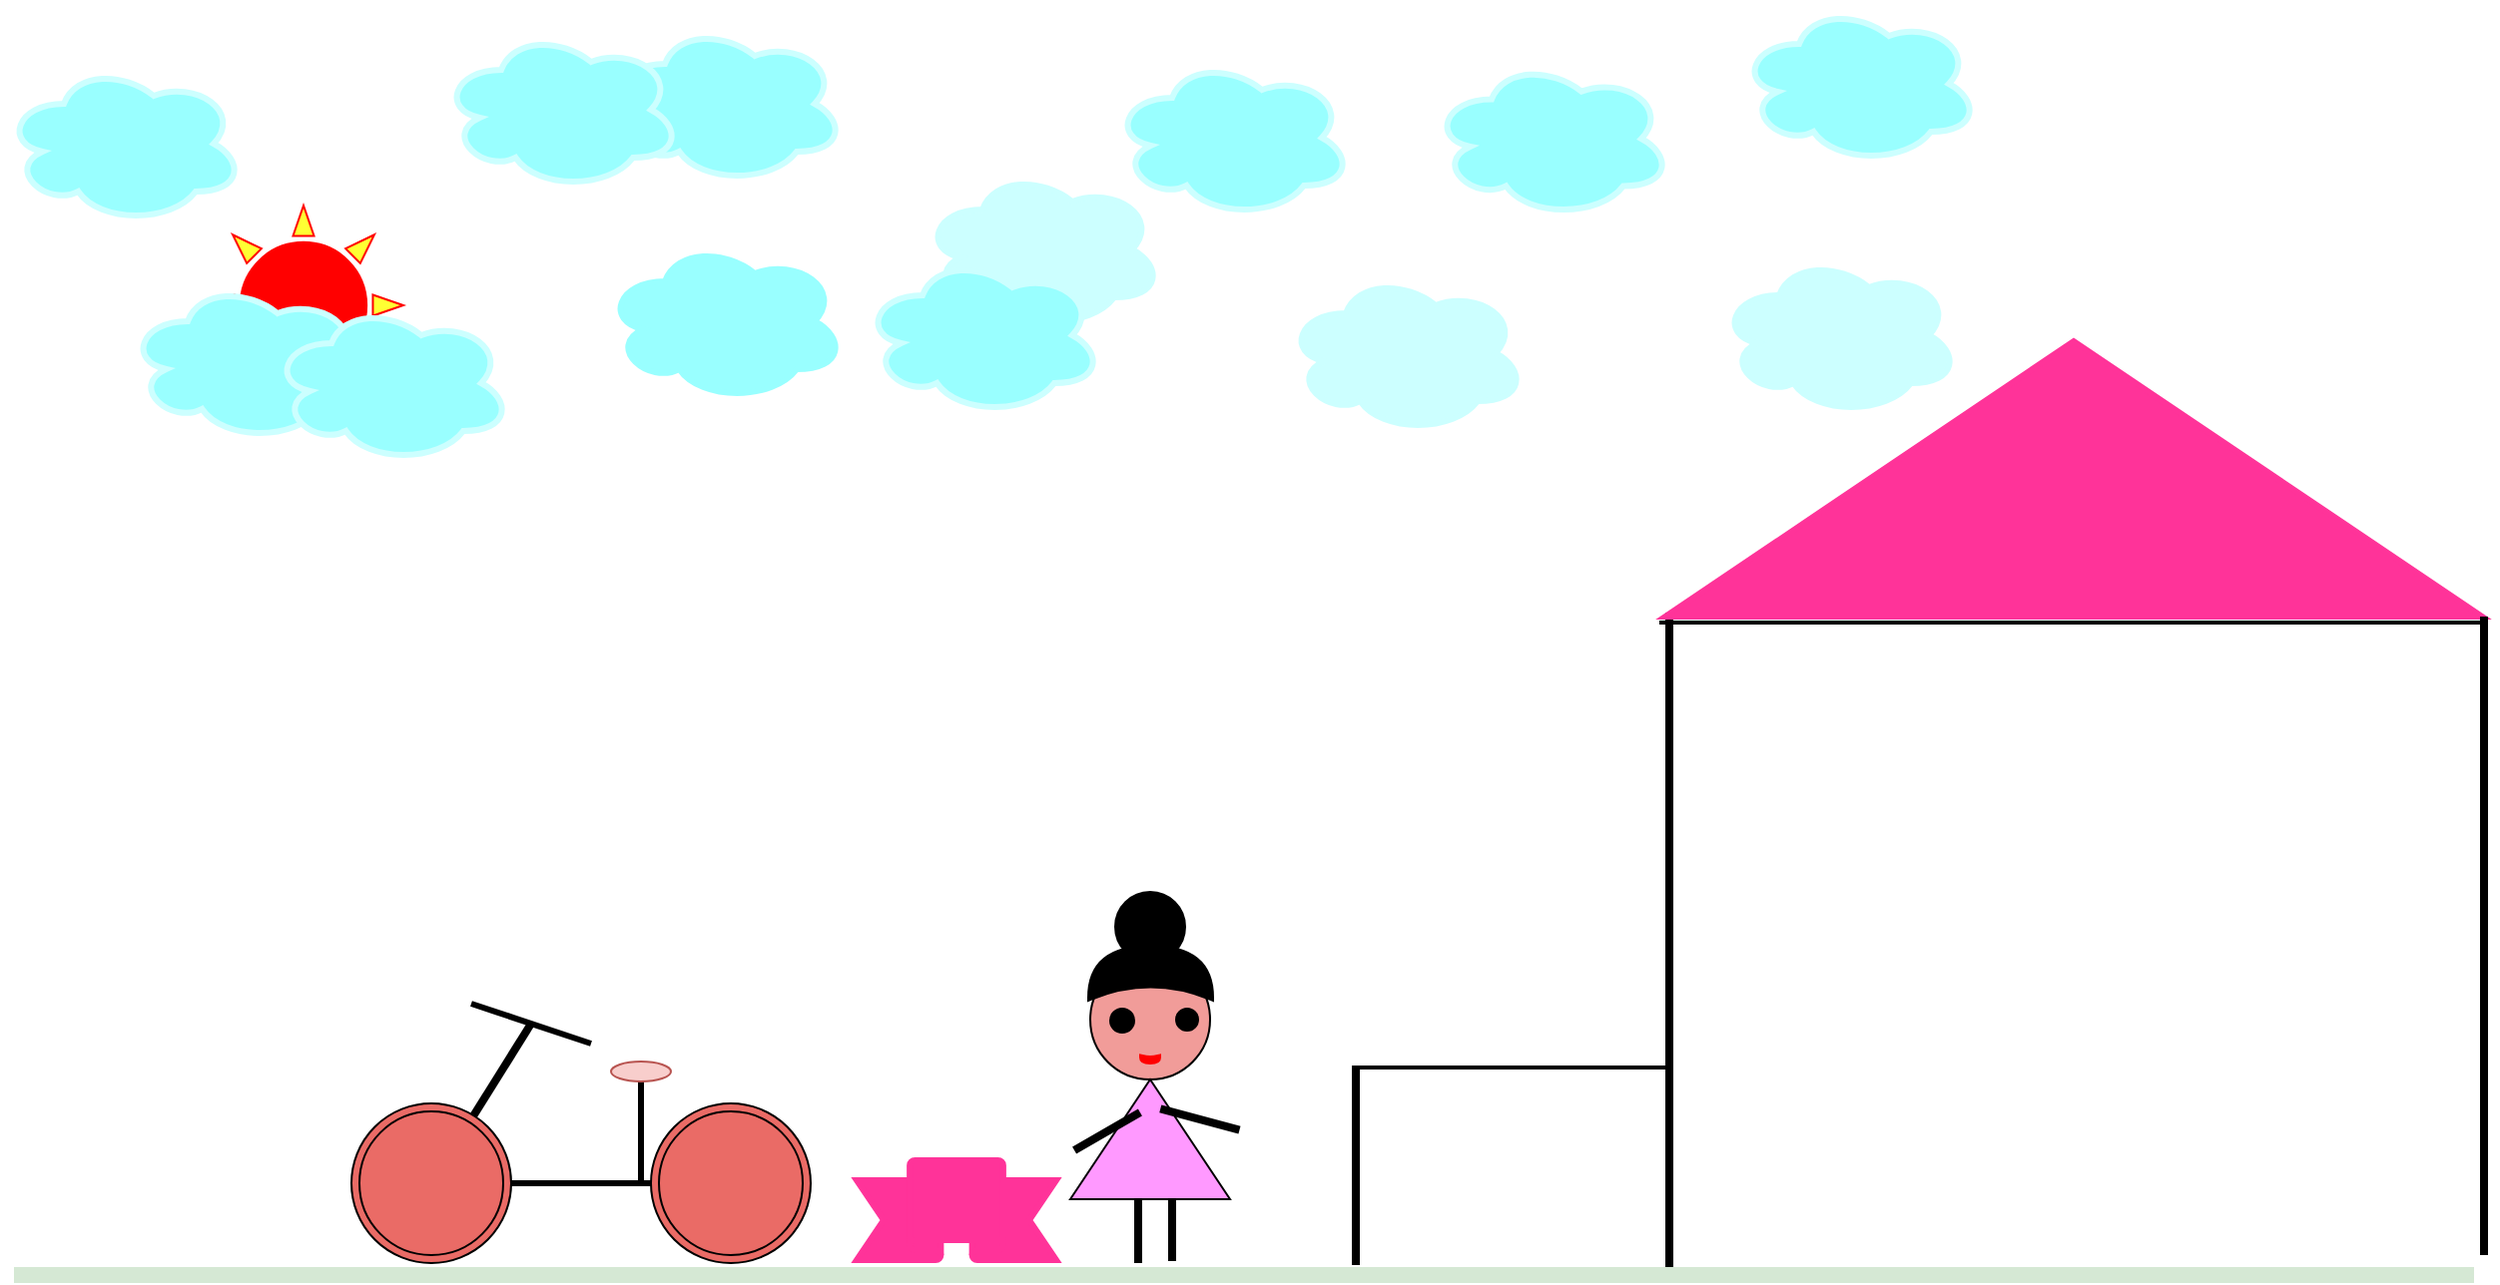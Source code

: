 <mxfile version="13.0.7" type="github">
  <diagram id="NosDYZGx0tOOkVOpdiHA" name="第 1 页">
    <mxGraphModel dx="1252" dy="648" grid="0" gridSize="10" guides="1" tooltips="1" connect="1" arrows="1" fold="1" page="1" pageScale="1" pageWidth="3300" pageHeight="4681" math="0" shadow="0">
      <root>
        <mxCell id="0" />
        <mxCell id="1" parent="0" />
        <mxCell id="8jgGspiN5IrL_x7xJObK-3" value="" style="verticalLabelPosition=bottom;verticalAlign=top;html=1;shape=mxgraph.basic.sun;strokeColor=#FF0000;fillColor=#FFFF33;" vertex="1" parent="1">
          <mxGeometry x="106" y="112" width="100" height="100" as="geometry" />
        </mxCell>
        <mxCell id="8jgGspiN5IrL_x7xJObK-8" value="" style="ellipse;shape=doubleEllipse;whiteSpace=wrap;html=1;aspect=fixed;fillColor=#EA6B66;" vertex="1" parent="1">
          <mxGeometry x="180" y="562" width="80" height="80" as="geometry" />
        </mxCell>
        <mxCell id="8jgGspiN5IrL_x7xJObK-9" value="" style="ellipse;shape=doubleEllipse;whiteSpace=wrap;html=1;aspect=fixed;fillColor=#EA6B66;" vertex="1" parent="1">
          <mxGeometry x="330" y="562" width="80" height="80" as="geometry" />
        </mxCell>
        <mxCell id="8jgGspiN5IrL_x7xJObK-10" value="" style="ellipse;whiteSpace=wrap;html=1;aspect=fixed;fillColor=#F19C99;" vertex="1" parent="1">
          <mxGeometry x="550" y="490" width="60" height="60" as="geometry" />
        </mxCell>
        <mxCell id="8jgGspiN5IrL_x7xJObK-11" value="" style="triangle;whiteSpace=wrap;html=1;direction=north;fillColor=#FF99FF;" vertex="1" parent="1">
          <mxGeometry x="540" y="550" width="80" height="60" as="geometry" />
        </mxCell>
        <mxCell id="8jgGspiN5IrL_x7xJObK-42" value="" style="line;strokeWidth=3;html=1;" vertex="1" parent="1">
          <mxGeometry x="260" y="597" width="70" height="10" as="geometry" />
        </mxCell>
        <mxCell id="8jgGspiN5IrL_x7xJObK-45" value="" style="endArrow=none;html=1;strokeWidth=4;" edge="1" parent="1" source="8jgGspiN5IrL_x7xJObK-8">
          <mxGeometry width="50" height="50" relative="1" as="geometry">
            <mxPoint x="290" y="522" as="sourcePoint" />
            <mxPoint x="270" y="522" as="targetPoint" />
          </mxGeometry>
        </mxCell>
        <mxCell id="8jgGspiN5IrL_x7xJObK-46" value="" style="endArrow=none;html=1;strokeWidth=3;" edge="1" parent="1">
          <mxGeometry width="50" height="50" relative="1" as="geometry">
            <mxPoint x="240" y="512" as="sourcePoint" />
            <mxPoint x="300" y="532" as="targetPoint" />
          </mxGeometry>
        </mxCell>
        <mxCell id="8jgGspiN5IrL_x7xJObK-47" value="" style="line;strokeWidth=3;direction=south;html=1;" vertex="1" parent="1">
          <mxGeometry x="320" y="551" width="10" height="50" as="geometry" />
        </mxCell>
        <mxCell id="8jgGspiN5IrL_x7xJObK-50" value="" style="ellipse;whiteSpace=wrap;html=1;fillColor=#f8cecc;strokeColor=#b85450;" vertex="1" parent="1">
          <mxGeometry x="310" y="541" width="30" height="10" as="geometry" />
        </mxCell>
        <mxCell id="8jgGspiN5IrL_x7xJObK-52" value="" style="ellipse;whiteSpace=wrap;html=1;aspect=fixed;strokeColor=#FF0000;strokeWidth=3;fillColor=#FF0000;" vertex="1" parent="1">
          <mxGeometry x="126" y="132" width="60" height="60" as="geometry" />
        </mxCell>
        <mxCell id="8jgGspiN5IrL_x7xJObK-55" value="" style="ellipse;whiteSpace=wrap;html=1;aspect=fixed;strokeColor=#000000;strokeWidth=3;fillColor=#000000;" vertex="1" parent="1">
          <mxGeometry x="563.5" y="457" width="33" height="33" as="geometry" />
        </mxCell>
        <mxCell id="8jgGspiN5IrL_x7xJObK-61" value="" style="shape=xor;whiteSpace=wrap;html=1;strokeColor=#000000;strokeWidth=3;fillColor=#000000;direction=north;" vertex="1" parent="1">
          <mxGeometry x="550" y="484" width="60.5" height="25" as="geometry" />
        </mxCell>
        <mxCell id="8jgGspiN5IrL_x7xJObK-66" value="" style="ellipse;shape=cloud;whiteSpace=wrap;html=1;strokeColor=#CCFFFF;strokeWidth=3;fillColor=#CCFFFF;" vertex="1" parent="1">
          <mxGeometry x="648" y="146" width="120" height="80" as="geometry" />
        </mxCell>
        <mxCell id="8jgGspiN5IrL_x7xJObK-67" value="" style="ellipse;shape=cloud;whiteSpace=wrap;html=1;strokeColor=#99FFFF;strokeWidth=3;fillColor=#99FFFF;" vertex="1" parent="1">
          <mxGeometry x="307" y="130" width="120" height="80" as="geometry" />
        </mxCell>
        <mxCell id="8jgGspiN5IrL_x7xJObK-68" value="" style="ellipse;shape=cloud;whiteSpace=wrap;html=1;strokeColor=#CCFFFF;strokeWidth=3;fillColor=#CCFFFF;" vertex="1" parent="1">
          <mxGeometry x="466" y="94" width="120" height="80" as="geometry" />
        </mxCell>
        <mxCell id="8jgGspiN5IrL_x7xJObK-69" value="" style="ellipse;shape=cloud;whiteSpace=wrap;html=1;strokeColor=#CCFFFF;strokeWidth=3;fillColor=#CCFFFF;" vertex="1" parent="1">
          <mxGeometry x="865" y="137" width="120" height="80" as="geometry" />
        </mxCell>
        <mxCell id="8jgGspiN5IrL_x7xJObK-70" value="" style="ellipse;shape=cloud;whiteSpace=wrap;html=1;strokeColor=#CCFFFF;strokeWidth=3;fillColor=#99FFFF;" vertex="1" parent="1">
          <mxGeometry x="68" y="150" width="120" height="80" as="geometry" />
        </mxCell>
        <mxCell id="8jgGspiN5IrL_x7xJObK-71" value="" style="ellipse;shape=cloud;whiteSpace=wrap;html=1;strokeColor=#CCFFFF;strokeWidth=3;fillColor=#99FFFF;" vertex="1" parent="1">
          <mxGeometry x="140" y="161" width="120" height="80" as="geometry" />
        </mxCell>
        <mxCell id="8jgGspiN5IrL_x7xJObK-72" value="" style="ellipse;shape=cloud;whiteSpace=wrap;html=1;strokeColor=#CCFFFF;strokeWidth=3;fillColor=#99FFFF;" vertex="1" parent="1">
          <mxGeometry x="307" y="21" width="120" height="80" as="geometry" />
        </mxCell>
        <mxCell id="8jgGspiN5IrL_x7xJObK-77" value="" style="ellipse;shape=cloud;whiteSpace=wrap;html=1;strokeColor=#CCFFFF;strokeWidth=3;fillColor=#99FFFF;" vertex="1" parent="1">
          <mxGeometry x="436" y="137" width="120" height="80" as="geometry" />
        </mxCell>
        <mxCell id="8jgGspiN5IrL_x7xJObK-73" value="" style="ellipse;shape=cloud;whiteSpace=wrap;html=1;strokeColor=#CCFFFF;strokeWidth=3;fillColor=#99FFFF;" vertex="1" parent="1">
          <mxGeometry x="875" y="11" width="120" height="80" as="geometry" />
        </mxCell>
        <mxCell id="8jgGspiN5IrL_x7xJObK-74" value="" style="ellipse;shape=cloud;whiteSpace=wrap;html=1;strokeColor=#CCFFFF;strokeWidth=3;fillColor=#99FFFF;" vertex="1" parent="1">
          <mxGeometry x="225" y="24" width="120" height="80" as="geometry" />
        </mxCell>
        <mxCell id="8jgGspiN5IrL_x7xJObK-75" value="" style="ellipse;shape=cloud;whiteSpace=wrap;html=1;strokeColor=#CCFFFF;strokeWidth=3;fillColor=#99FFFF;" vertex="1" parent="1">
          <mxGeometry x="561" y="38" width="120" height="80" as="geometry" />
        </mxCell>
        <mxCell id="8jgGspiN5IrL_x7xJObK-76" value="" style="ellipse;shape=cloud;whiteSpace=wrap;html=1;strokeColor=#CCFFFF;strokeWidth=3;fillColor=#99FFFF;" vertex="1" parent="1">
          <mxGeometry x="721" y="39" width="120" height="79" as="geometry" />
        </mxCell>
        <mxCell id="8jgGspiN5IrL_x7xJObK-80" value="" style="ellipse;shape=cloud;whiteSpace=wrap;html=1;strokeColor=#CCFFFF;strokeWidth=3;fillColor=#99FFFF;" vertex="1" parent="1">
          <mxGeometry x="6" y="41" width="120" height="80" as="geometry" />
        </mxCell>
        <mxCell id="8jgGspiN5IrL_x7xJObK-82" value="" style="ellipse;whiteSpace=wrap;html=1;aspect=fixed;strokeColor=#000000;strokeWidth=3;fillColor=#000000;direction=north;" vertex="1" parent="1">
          <mxGeometry x="594" y="515.5" width="9" height="9" as="geometry" />
        </mxCell>
        <mxCell id="8jgGspiN5IrL_x7xJObK-83" value="" style="ellipse;whiteSpace=wrap;html=1;aspect=fixed;strokeColor=#000000;strokeWidth=3;fillColor=#000000;" vertex="1" parent="1">
          <mxGeometry x="561" y="515.5" width="10" height="10" as="geometry" />
        </mxCell>
        <mxCell id="8jgGspiN5IrL_x7xJObK-84" value="" style="shape=xor;whiteSpace=wrap;html=1;strokeColor=#FF0000;strokeWidth=3;fillColor=#000000;direction=south;" vertex="1" parent="1">
          <mxGeometry x="576" y="539" width="8" height="2" as="geometry" />
        </mxCell>
        <mxCell id="8jgGspiN5IrL_x7xJObK-85" value="" style="line;strokeWidth=4;direction=south;html=1;perimeter=backbonePerimeter;points=[];outlineConnect=0;fillColor=#000000;" vertex="1" parent="1">
          <mxGeometry x="835" y="316" width="10" height="328" as="geometry" />
        </mxCell>
        <mxCell id="8jgGspiN5IrL_x7xJObK-87" value="" style="line;strokeWidth=2;html=1;fillColor=#000000;" vertex="1" parent="1">
          <mxGeometry x="835" y="316" width="412" height="10" as="geometry" />
        </mxCell>
        <mxCell id="8jgGspiN5IrL_x7xJObK-88" value="" style="triangle;whiteSpace=wrap;html=1;strokeColor=#FF3399;strokeWidth=3;fillColor=#FF3399;direction=north;" vertex="1" parent="1">
          <mxGeometry x="838" y="180" width="409" height="138" as="geometry" />
        </mxCell>
        <mxCell id="8jgGspiN5IrL_x7xJObK-90" value="" style="line;strokeWidth=2;html=1;fillColor=#FF3399;" vertex="1" parent="1">
          <mxGeometry x="681" y="539" width="160" height="10" as="geometry" />
        </mxCell>
        <mxCell id="8jgGspiN5IrL_x7xJObK-91" value="" style="line;strokeWidth=4;direction=south;html=1;perimeter=backbonePerimeter;points=[];outlineConnect=0;fillColor=#FF3399;" vertex="1" parent="1">
          <mxGeometry x="678" y="543" width="10" height="100" as="geometry" />
        </mxCell>
        <mxCell id="8jgGspiN5IrL_x7xJObK-92" value="" style="line;strokeWidth=4;direction=south;html=1;perimeter=backbonePerimeter;points=[];outlineConnect=0;fillColor=#FF3399;rotation=60;" vertex="1" parent="1">
          <mxGeometry x="553.5" y="557" width="10" height="38" as="geometry" />
        </mxCell>
        <mxCell id="8jgGspiN5IrL_x7xJObK-93" value="" style="line;strokeWidth=4;direction=south;html=1;perimeter=backbonePerimeter;points=[];outlineConnect=0;fillColor=#FF3399;rotation=105;" vertex="1" parent="1">
          <mxGeometry x="599.94" y="549.5" width="10" height="41" as="geometry" />
        </mxCell>
        <mxCell id="8jgGspiN5IrL_x7xJObK-94" value="" style="line;strokeWidth=4;direction=south;html=1;perimeter=backbonePerimeter;points=[];outlineConnect=0;fillColor=#FF3399;" vertex="1" parent="1">
          <mxGeometry x="586" y="610" width="10" height="31" as="geometry" />
        </mxCell>
        <mxCell id="8jgGspiN5IrL_x7xJObK-96" value="" style="line;strokeWidth=4;direction=south;html=1;perimeter=backbonePerimeter;points=[];outlineConnect=0;fillColor=#FF3399;" vertex="1" parent="1">
          <mxGeometry x="569" y="610" width="10" height="32" as="geometry" />
        </mxCell>
        <mxCell id="8jgGspiN5IrL_x7xJObK-105" value="" style="shape=ext;double=1;rounded=0;whiteSpace=wrap;html=1;strokeColor=none;strokeWidth=3;fillColor=#d5e8d4;" vertex="1" parent="1">
          <mxGeometry x="11" y="644" width="1232" height="8" as="geometry" />
        </mxCell>
        <mxCell id="8jgGspiN5IrL_x7xJObK-106" value="" style="verticalLabelPosition=bottom;verticalAlign=top;html=1;shape=mxgraph.basic.banner;strokeColor=#FF3399;strokeWidth=3;fillColor=#FF3399;" vertex="1" parent="1">
          <mxGeometry x="433" y="590.5" width="100" height="50" as="geometry" />
        </mxCell>
        <mxCell id="8jgGspiN5IrL_x7xJObK-107" value="" style="line;strokeWidth=4;direction=south;html=1;perimeter=backbonePerimeter;points=[];outlineConnect=0;fillColor=#000000;" vertex="1" parent="1">
          <mxGeometry x="1243" y="318" width="10" height="320" as="geometry" />
        </mxCell>
      </root>
    </mxGraphModel>
  </diagram>
</mxfile>
